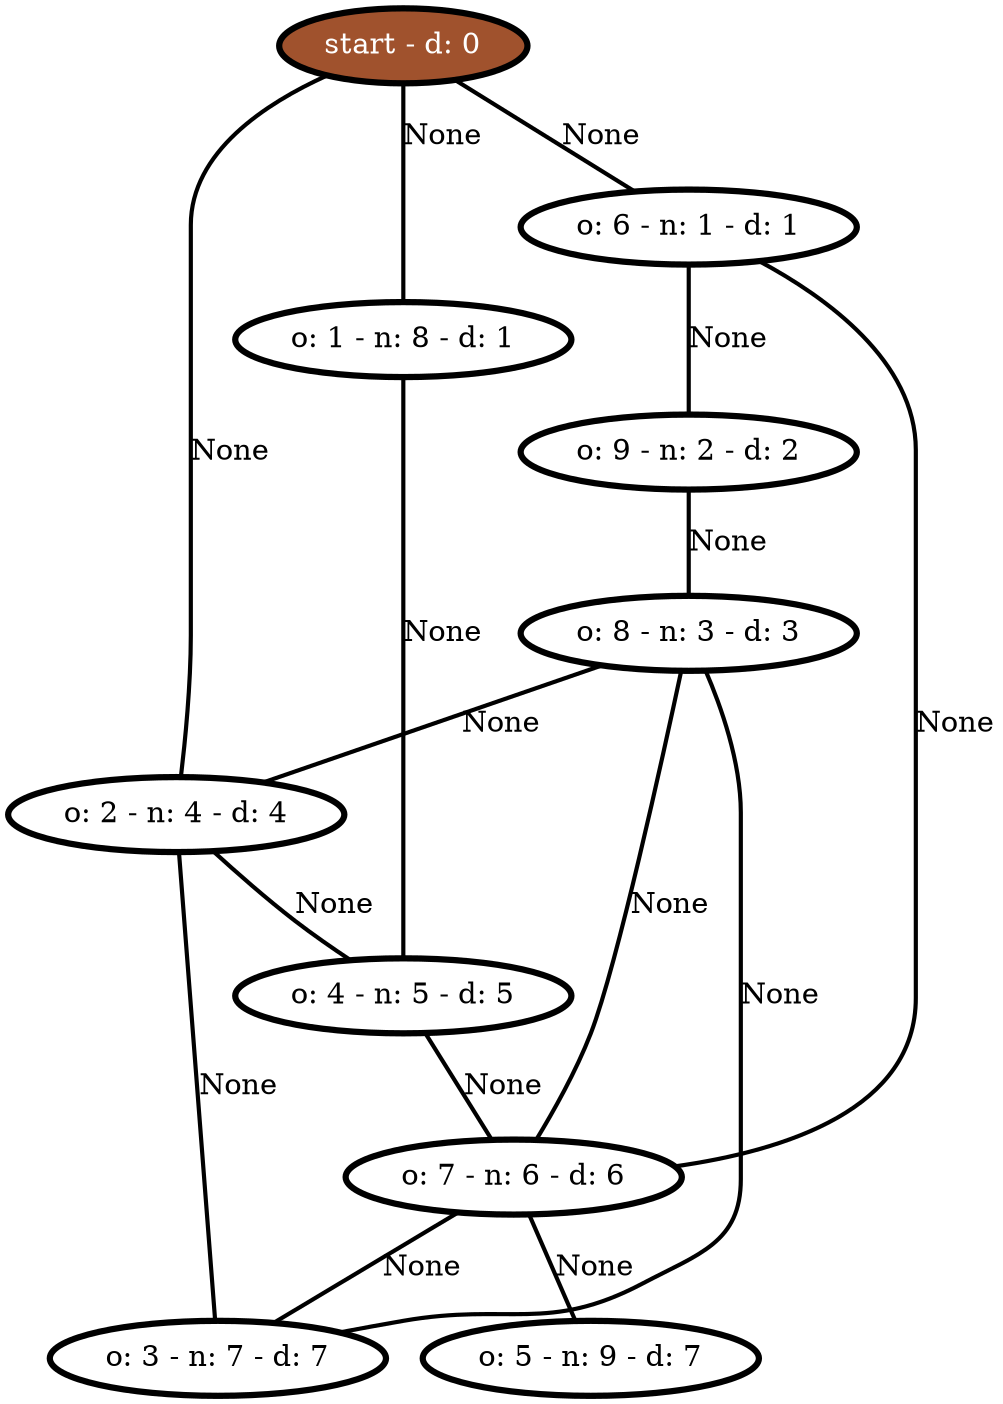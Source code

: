 graph G {
    0 [penwidth = 3,label = "start - d: 0",fontcolor = "White",style = filled,fillcolor = "#a0522d"]
    1 [penwidth = 3,label = "o: 6 - n: 1 - d: 1",fontcolor = "Black",style = filled,fillcolor = "#ffffff"]
    2 [penwidth = 3,label = "o: 9 - n: 2 - d: 2",fontcolor = "Black",style = filled,fillcolor = "#ffffff"]
    3 [penwidth = 3,label = "o: 8 - n: 3 - d: 3",fontcolor = "Black",style = filled,fillcolor = "#ffffff"]
    4 [penwidth = 3,label = "o: 2 - n: 4 - d: 4",fontcolor = "Black",style = filled,fillcolor = "#ffffff"]
    5 [penwidth = 3,label = "o: 4 - n: 5 - d: 5",fontcolor = "Black",style = filled,fillcolor = "#ffffff"]
    6 [penwidth = 3,label = "o: 7 - n: 6 - d: 6",fontcolor = "Black",style = filled,fillcolor = "#ffffff"]
    7 [penwidth = 3,label = "o: 3 - n: 7 - d: 7",fontcolor = "Black",style = filled,fillcolor = "#ffffff"]
    8 [penwidth = 3,label = "o: 1 - n: 8 - d: 1",fontcolor = "Black",style = filled,fillcolor = "#ffffff"]
    9 [penwidth = 3,label = "o: 5 - n: 9 - d: 7",fontcolor = "Black",style = filled,fillcolor = "#ffffff"]

    0 -- 1 [penwidth = 2,label = "None"]
    1 -- 2 [penwidth = 2,label = "None"]
    2 -- 3 [penwidth = 2,label = "None"]
    3 -- 4 [penwidth = 2,label = "None"]
    4 -- 5 [penwidth = 2,label = "None"]
    5 -- 6 [penwidth = 2,label = "None"]
    6 -- 1 [penwidth = 2,label = "None"]
    6 -- 7 [penwidth = 2,label = "None"]
    7 -- 4 [penwidth = 2,label = "None"]
    4 -- 0 [penwidth = 2,label = "None"]
    0 -- 8 [penwidth = 2,label = "None"]
    8 -- 5 [penwidth = 2,label = "None"]
    7 -- 3 [penwidth = 2,label = "None"]
    3 -- 6 [penwidth = 2,label = "None"]
    6 -- 9 [penwidth = 2,label = "None"]
}